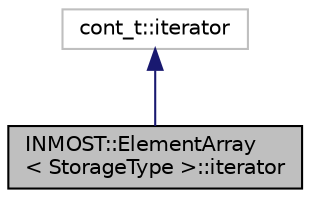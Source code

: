 digraph "INMOST::ElementArray&lt; StorageType &gt;::iterator"
{
  edge [fontname="Helvetica",fontsize="10",labelfontname="Helvetica",labelfontsize="10"];
  node [fontname="Helvetica",fontsize="10",shape=record];
  Node1 [label="INMOST::ElementArray\l\< StorageType \>::iterator",height=0.2,width=0.4,color="black", fillcolor="grey75", style="filled" fontcolor="black"];
  Node2 -> Node1 [dir="back",color="midnightblue",fontsize="10",style="solid",fontname="Helvetica"];
  Node2 [label="cont_t::iterator",height=0.2,width=0.4,color="grey75", fillcolor="white", style="filled"];
}
